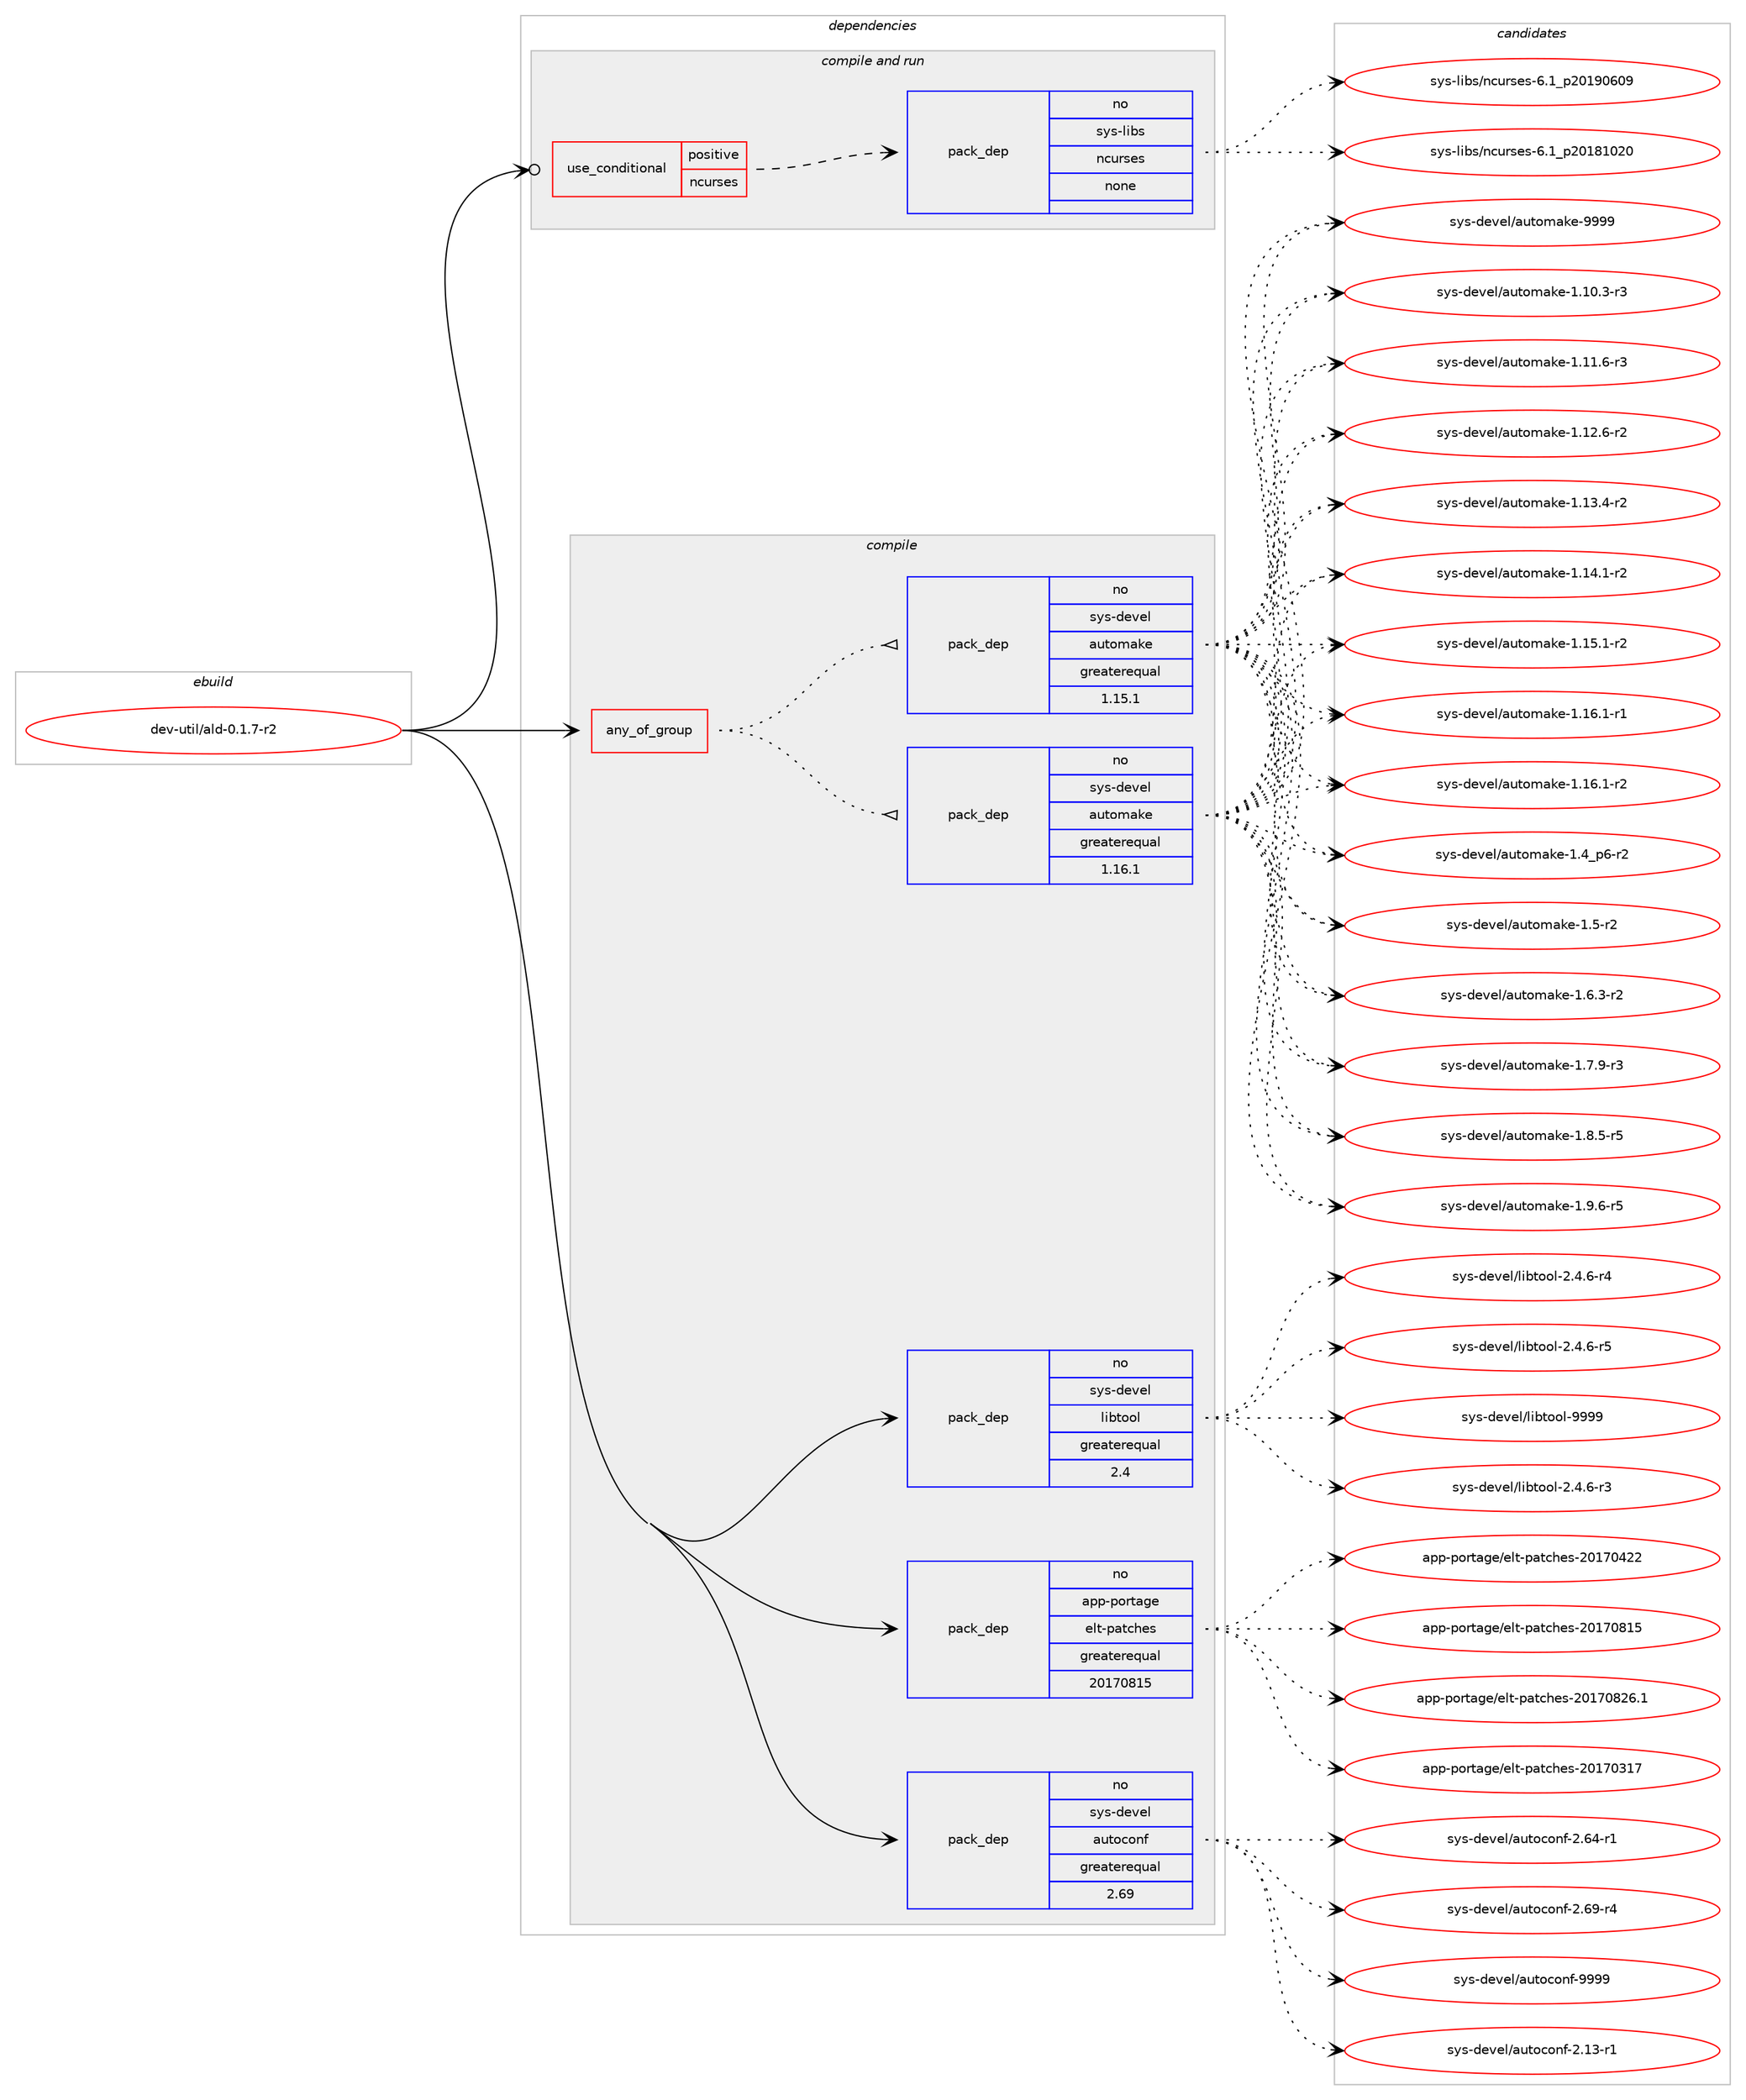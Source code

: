 digraph prolog {

# *************
# Graph options
# *************

newrank=true;
concentrate=true;
compound=true;
graph [rankdir=LR,fontname=Helvetica,fontsize=10,ranksep=1.5];#, ranksep=2.5, nodesep=0.2];
edge  [arrowhead=vee];
node  [fontname=Helvetica,fontsize=10];

# **********
# The ebuild
# **********

subgraph cluster_leftcol {
color=gray;
rank=same;
label=<<i>ebuild</i>>;
id [label="dev-util/ald-0.1.7-r2", color=red, width=4, href="../dev-util/ald-0.1.7-r2.svg"];
}

# ****************
# The dependencies
# ****************

subgraph cluster_midcol {
color=gray;
label=<<i>dependencies</i>>;
subgraph cluster_compile {
fillcolor="#eeeeee";
style=filled;
label=<<i>compile</i>>;
subgraph any11707 {
dependency725018 [label=<<TABLE BORDER="0" CELLBORDER="1" CELLSPACING="0" CELLPADDING="4"><TR><TD CELLPADDING="10">any_of_group</TD></TR></TABLE>>, shape=none, color=red];subgraph pack531188 {
dependency725019 [label=<<TABLE BORDER="0" CELLBORDER="1" CELLSPACING="0" CELLPADDING="4" WIDTH="220"><TR><TD ROWSPAN="6" CELLPADDING="30">pack_dep</TD></TR><TR><TD WIDTH="110">no</TD></TR><TR><TD>sys-devel</TD></TR><TR><TD>automake</TD></TR><TR><TD>greaterequal</TD></TR><TR><TD>1.16.1</TD></TR></TABLE>>, shape=none, color=blue];
}
dependency725018:e -> dependency725019:w [weight=20,style="dotted",arrowhead="oinv"];
subgraph pack531189 {
dependency725020 [label=<<TABLE BORDER="0" CELLBORDER="1" CELLSPACING="0" CELLPADDING="4" WIDTH="220"><TR><TD ROWSPAN="6" CELLPADDING="30">pack_dep</TD></TR><TR><TD WIDTH="110">no</TD></TR><TR><TD>sys-devel</TD></TR><TR><TD>automake</TD></TR><TR><TD>greaterequal</TD></TR><TR><TD>1.15.1</TD></TR></TABLE>>, shape=none, color=blue];
}
dependency725018:e -> dependency725020:w [weight=20,style="dotted",arrowhead="oinv"];
}
id:e -> dependency725018:w [weight=20,style="solid",arrowhead="vee"];
subgraph pack531190 {
dependency725021 [label=<<TABLE BORDER="0" CELLBORDER="1" CELLSPACING="0" CELLPADDING="4" WIDTH="220"><TR><TD ROWSPAN="6" CELLPADDING="30">pack_dep</TD></TR><TR><TD WIDTH="110">no</TD></TR><TR><TD>app-portage</TD></TR><TR><TD>elt-patches</TD></TR><TR><TD>greaterequal</TD></TR><TR><TD>20170815</TD></TR></TABLE>>, shape=none, color=blue];
}
id:e -> dependency725021:w [weight=20,style="solid",arrowhead="vee"];
subgraph pack531191 {
dependency725022 [label=<<TABLE BORDER="0" CELLBORDER="1" CELLSPACING="0" CELLPADDING="4" WIDTH="220"><TR><TD ROWSPAN="6" CELLPADDING="30">pack_dep</TD></TR><TR><TD WIDTH="110">no</TD></TR><TR><TD>sys-devel</TD></TR><TR><TD>autoconf</TD></TR><TR><TD>greaterequal</TD></TR><TR><TD>2.69</TD></TR></TABLE>>, shape=none, color=blue];
}
id:e -> dependency725022:w [weight=20,style="solid",arrowhead="vee"];
subgraph pack531192 {
dependency725023 [label=<<TABLE BORDER="0" CELLBORDER="1" CELLSPACING="0" CELLPADDING="4" WIDTH="220"><TR><TD ROWSPAN="6" CELLPADDING="30">pack_dep</TD></TR><TR><TD WIDTH="110">no</TD></TR><TR><TD>sys-devel</TD></TR><TR><TD>libtool</TD></TR><TR><TD>greaterequal</TD></TR><TR><TD>2.4</TD></TR></TABLE>>, shape=none, color=blue];
}
id:e -> dependency725023:w [weight=20,style="solid",arrowhead="vee"];
}
subgraph cluster_compileandrun {
fillcolor="#eeeeee";
style=filled;
label=<<i>compile and run</i>>;
subgraph cond181745 {
dependency725024 [label=<<TABLE BORDER="0" CELLBORDER="1" CELLSPACING="0" CELLPADDING="4"><TR><TD ROWSPAN="3" CELLPADDING="10">use_conditional</TD></TR><TR><TD>positive</TD></TR><TR><TD>ncurses</TD></TR></TABLE>>, shape=none, color=red];
subgraph pack531193 {
dependency725025 [label=<<TABLE BORDER="0" CELLBORDER="1" CELLSPACING="0" CELLPADDING="4" WIDTH="220"><TR><TD ROWSPAN="6" CELLPADDING="30">pack_dep</TD></TR><TR><TD WIDTH="110">no</TD></TR><TR><TD>sys-libs</TD></TR><TR><TD>ncurses</TD></TR><TR><TD>none</TD></TR><TR><TD></TD></TR></TABLE>>, shape=none, color=blue];
}
dependency725024:e -> dependency725025:w [weight=20,style="dashed",arrowhead="vee"];
}
id:e -> dependency725024:w [weight=20,style="solid",arrowhead="odotvee"];
}
subgraph cluster_run {
fillcolor="#eeeeee";
style=filled;
label=<<i>run</i>>;
}
}

# **************
# The candidates
# **************

subgraph cluster_choices {
rank=same;
color=gray;
label=<<i>candidates</i>>;

subgraph choice531188 {
color=black;
nodesep=1;
choice11512111545100101118101108479711711611110997107101454946494846514511451 [label="sys-devel/automake-1.10.3-r3", color=red, width=4,href="../sys-devel/automake-1.10.3-r3.svg"];
choice11512111545100101118101108479711711611110997107101454946494946544511451 [label="sys-devel/automake-1.11.6-r3", color=red, width=4,href="../sys-devel/automake-1.11.6-r3.svg"];
choice11512111545100101118101108479711711611110997107101454946495046544511450 [label="sys-devel/automake-1.12.6-r2", color=red, width=4,href="../sys-devel/automake-1.12.6-r2.svg"];
choice11512111545100101118101108479711711611110997107101454946495146524511450 [label="sys-devel/automake-1.13.4-r2", color=red, width=4,href="../sys-devel/automake-1.13.4-r2.svg"];
choice11512111545100101118101108479711711611110997107101454946495246494511450 [label="sys-devel/automake-1.14.1-r2", color=red, width=4,href="../sys-devel/automake-1.14.1-r2.svg"];
choice11512111545100101118101108479711711611110997107101454946495346494511450 [label="sys-devel/automake-1.15.1-r2", color=red, width=4,href="../sys-devel/automake-1.15.1-r2.svg"];
choice11512111545100101118101108479711711611110997107101454946495446494511449 [label="sys-devel/automake-1.16.1-r1", color=red, width=4,href="../sys-devel/automake-1.16.1-r1.svg"];
choice11512111545100101118101108479711711611110997107101454946495446494511450 [label="sys-devel/automake-1.16.1-r2", color=red, width=4,href="../sys-devel/automake-1.16.1-r2.svg"];
choice115121115451001011181011084797117116111109971071014549465295112544511450 [label="sys-devel/automake-1.4_p6-r2", color=red, width=4,href="../sys-devel/automake-1.4_p6-r2.svg"];
choice11512111545100101118101108479711711611110997107101454946534511450 [label="sys-devel/automake-1.5-r2", color=red, width=4,href="../sys-devel/automake-1.5-r2.svg"];
choice115121115451001011181011084797117116111109971071014549465446514511450 [label="sys-devel/automake-1.6.3-r2", color=red, width=4,href="../sys-devel/automake-1.6.3-r2.svg"];
choice115121115451001011181011084797117116111109971071014549465546574511451 [label="sys-devel/automake-1.7.9-r3", color=red, width=4,href="../sys-devel/automake-1.7.9-r3.svg"];
choice115121115451001011181011084797117116111109971071014549465646534511453 [label="sys-devel/automake-1.8.5-r5", color=red, width=4,href="../sys-devel/automake-1.8.5-r5.svg"];
choice115121115451001011181011084797117116111109971071014549465746544511453 [label="sys-devel/automake-1.9.6-r5", color=red, width=4,href="../sys-devel/automake-1.9.6-r5.svg"];
choice115121115451001011181011084797117116111109971071014557575757 [label="sys-devel/automake-9999", color=red, width=4,href="../sys-devel/automake-9999.svg"];
dependency725019:e -> choice11512111545100101118101108479711711611110997107101454946494846514511451:w [style=dotted,weight="100"];
dependency725019:e -> choice11512111545100101118101108479711711611110997107101454946494946544511451:w [style=dotted,weight="100"];
dependency725019:e -> choice11512111545100101118101108479711711611110997107101454946495046544511450:w [style=dotted,weight="100"];
dependency725019:e -> choice11512111545100101118101108479711711611110997107101454946495146524511450:w [style=dotted,weight="100"];
dependency725019:e -> choice11512111545100101118101108479711711611110997107101454946495246494511450:w [style=dotted,weight="100"];
dependency725019:e -> choice11512111545100101118101108479711711611110997107101454946495346494511450:w [style=dotted,weight="100"];
dependency725019:e -> choice11512111545100101118101108479711711611110997107101454946495446494511449:w [style=dotted,weight="100"];
dependency725019:e -> choice11512111545100101118101108479711711611110997107101454946495446494511450:w [style=dotted,weight="100"];
dependency725019:e -> choice115121115451001011181011084797117116111109971071014549465295112544511450:w [style=dotted,weight="100"];
dependency725019:e -> choice11512111545100101118101108479711711611110997107101454946534511450:w [style=dotted,weight="100"];
dependency725019:e -> choice115121115451001011181011084797117116111109971071014549465446514511450:w [style=dotted,weight="100"];
dependency725019:e -> choice115121115451001011181011084797117116111109971071014549465546574511451:w [style=dotted,weight="100"];
dependency725019:e -> choice115121115451001011181011084797117116111109971071014549465646534511453:w [style=dotted,weight="100"];
dependency725019:e -> choice115121115451001011181011084797117116111109971071014549465746544511453:w [style=dotted,weight="100"];
dependency725019:e -> choice115121115451001011181011084797117116111109971071014557575757:w [style=dotted,weight="100"];
}
subgraph choice531189 {
color=black;
nodesep=1;
choice11512111545100101118101108479711711611110997107101454946494846514511451 [label="sys-devel/automake-1.10.3-r3", color=red, width=4,href="../sys-devel/automake-1.10.3-r3.svg"];
choice11512111545100101118101108479711711611110997107101454946494946544511451 [label="sys-devel/automake-1.11.6-r3", color=red, width=4,href="../sys-devel/automake-1.11.6-r3.svg"];
choice11512111545100101118101108479711711611110997107101454946495046544511450 [label="sys-devel/automake-1.12.6-r2", color=red, width=4,href="../sys-devel/automake-1.12.6-r2.svg"];
choice11512111545100101118101108479711711611110997107101454946495146524511450 [label="sys-devel/automake-1.13.4-r2", color=red, width=4,href="../sys-devel/automake-1.13.4-r2.svg"];
choice11512111545100101118101108479711711611110997107101454946495246494511450 [label="sys-devel/automake-1.14.1-r2", color=red, width=4,href="../sys-devel/automake-1.14.1-r2.svg"];
choice11512111545100101118101108479711711611110997107101454946495346494511450 [label="sys-devel/automake-1.15.1-r2", color=red, width=4,href="../sys-devel/automake-1.15.1-r2.svg"];
choice11512111545100101118101108479711711611110997107101454946495446494511449 [label="sys-devel/automake-1.16.1-r1", color=red, width=4,href="../sys-devel/automake-1.16.1-r1.svg"];
choice11512111545100101118101108479711711611110997107101454946495446494511450 [label="sys-devel/automake-1.16.1-r2", color=red, width=4,href="../sys-devel/automake-1.16.1-r2.svg"];
choice115121115451001011181011084797117116111109971071014549465295112544511450 [label="sys-devel/automake-1.4_p6-r2", color=red, width=4,href="../sys-devel/automake-1.4_p6-r2.svg"];
choice11512111545100101118101108479711711611110997107101454946534511450 [label="sys-devel/automake-1.5-r2", color=red, width=4,href="../sys-devel/automake-1.5-r2.svg"];
choice115121115451001011181011084797117116111109971071014549465446514511450 [label="sys-devel/automake-1.6.3-r2", color=red, width=4,href="../sys-devel/automake-1.6.3-r2.svg"];
choice115121115451001011181011084797117116111109971071014549465546574511451 [label="sys-devel/automake-1.7.9-r3", color=red, width=4,href="../sys-devel/automake-1.7.9-r3.svg"];
choice115121115451001011181011084797117116111109971071014549465646534511453 [label="sys-devel/automake-1.8.5-r5", color=red, width=4,href="../sys-devel/automake-1.8.5-r5.svg"];
choice115121115451001011181011084797117116111109971071014549465746544511453 [label="sys-devel/automake-1.9.6-r5", color=red, width=4,href="../sys-devel/automake-1.9.6-r5.svg"];
choice115121115451001011181011084797117116111109971071014557575757 [label="sys-devel/automake-9999", color=red, width=4,href="../sys-devel/automake-9999.svg"];
dependency725020:e -> choice11512111545100101118101108479711711611110997107101454946494846514511451:w [style=dotted,weight="100"];
dependency725020:e -> choice11512111545100101118101108479711711611110997107101454946494946544511451:w [style=dotted,weight="100"];
dependency725020:e -> choice11512111545100101118101108479711711611110997107101454946495046544511450:w [style=dotted,weight="100"];
dependency725020:e -> choice11512111545100101118101108479711711611110997107101454946495146524511450:w [style=dotted,weight="100"];
dependency725020:e -> choice11512111545100101118101108479711711611110997107101454946495246494511450:w [style=dotted,weight="100"];
dependency725020:e -> choice11512111545100101118101108479711711611110997107101454946495346494511450:w [style=dotted,weight="100"];
dependency725020:e -> choice11512111545100101118101108479711711611110997107101454946495446494511449:w [style=dotted,weight="100"];
dependency725020:e -> choice11512111545100101118101108479711711611110997107101454946495446494511450:w [style=dotted,weight="100"];
dependency725020:e -> choice115121115451001011181011084797117116111109971071014549465295112544511450:w [style=dotted,weight="100"];
dependency725020:e -> choice11512111545100101118101108479711711611110997107101454946534511450:w [style=dotted,weight="100"];
dependency725020:e -> choice115121115451001011181011084797117116111109971071014549465446514511450:w [style=dotted,weight="100"];
dependency725020:e -> choice115121115451001011181011084797117116111109971071014549465546574511451:w [style=dotted,weight="100"];
dependency725020:e -> choice115121115451001011181011084797117116111109971071014549465646534511453:w [style=dotted,weight="100"];
dependency725020:e -> choice115121115451001011181011084797117116111109971071014549465746544511453:w [style=dotted,weight="100"];
dependency725020:e -> choice115121115451001011181011084797117116111109971071014557575757:w [style=dotted,weight="100"];
}
subgraph choice531190 {
color=black;
nodesep=1;
choice97112112451121111141169710310147101108116451129711699104101115455048495548514955 [label="app-portage/elt-patches-20170317", color=red, width=4,href="../app-portage/elt-patches-20170317.svg"];
choice97112112451121111141169710310147101108116451129711699104101115455048495548525050 [label="app-portage/elt-patches-20170422", color=red, width=4,href="../app-portage/elt-patches-20170422.svg"];
choice97112112451121111141169710310147101108116451129711699104101115455048495548564953 [label="app-portage/elt-patches-20170815", color=red, width=4,href="../app-portage/elt-patches-20170815.svg"];
choice971121124511211111411697103101471011081164511297116991041011154550484955485650544649 [label="app-portage/elt-patches-20170826.1", color=red, width=4,href="../app-portage/elt-patches-20170826.1.svg"];
dependency725021:e -> choice97112112451121111141169710310147101108116451129711699104101115455048495548514955:w [style=dotted,weight="100"];
dependency725021:e -> choice97112112451121111141169710310147101108116451129711699104101115455048495548525050:w [style=dotted,weight="100"];
dependency725021:e -> choice97112112451121111141169710310147101108116451129711699104101115455048495548564953:w [style=dotted,weight="100"];
dependency725021:e -> choice971121124511211111411697103101471011081164511297116991041011154550484955485650544649:w [style=dotted,weight="100"];
}
subgraph choice531191 {
color=black;
nodesep=1;
choice1151211154510010111810110847971171161119911111010245504649514511449 [label="sys-devel/autoconf-2.13-r1", color=red, width=4,href="../sys-devel/autoconf-2.13-r1.svg"];
choice1151211154510010111810110847971171161119911111010245504654524511449 [label="sys-devel/autoconf-2.64-r1", color=red, width=4,href="../sys-devel/autoconf-2.64-r1.svg"];
choice1151211154510010111810110847971171161119911111010245504654574511452 [label="sys-devel/autoconf-2.69-r4", color=red, width=4,href="../sys-devel/autoconf-2.69-r4.svg"];
choice115121115451001011181011084797117116111991111101024557575757 [label="sys-devel/autoconf-9999", color=red, width=4,href="../sys-devel/autoconf-9999.svg"];
dependency725022:e -> choice1151211154510010111810110847971171161119911111010245504649514511449:w [style=dotted,weight="100"];
dependency725022:e -> choice1151211154510010111810110847971171161119911111010245504654524511449:w [style=dotted,weight="100"];
dependency725022:e -> choice1151211154510010111810110847971171161119911111010245504654574511452:w [style=dotted,weight="100"];
dependency725022:e -> choice115121115451001011181011084797117116111991111101024557575757:w [style=dotted,weight="100"];
}
subgraph choice531192 {
color=black;
nodesep=1;
choice1151211154510010111810110847108105981161111111084550465246544511451 [label="sys-devel/libtool-2.4.6-r3", color=red, width=4,href="../sys-devel/libtool-2.4.6-r3.svg"];
choice1151211154510010111810110847108105981161111111084550465246544511452 [label="sys-devel/libtool-2.4.6-r4", color=red, width=4,href="../sys-devel/libtool-2.4.6-r4.svg"];
choice1151211154510010111810110847108105981161111111084550465246544511453 [label="sys-devel/libtool-2.4.6-r5", color=red, width=4,href="../sys-devel/libtool-2.4.6-r5.svg"];
choice1151211154510010111810110847108105981161111111084557575757 [label="sys-devel/libtool-9999", color=red, width=4,href="../sys-devel/libtool-9999.svg"];
dependency725023:e -> choice1151211154510010111810110847108105981161111111084550465246544511451:w [style=dotted,weight="100"];
dependency725023:e -> choice1151211154510010111810110847108105981161111111084550465246544511452:w [style=dotted,weight="100"];
dependency725023:e -> choice1151211154510010111810110847108105981161111111084550465246544511453:w [style=dotted,weight="100"];
dependency725023:e -> choice1151211154510010111810110847108105981161111111084557575757:w [style=dotted,weight="100"];
}
subgraph choice531193 {
color=black;
nodesep=1;
choice1151211154510810598115471109911711411510111545544649951125048495649485048 [label="sys-libs/ncurses-6.1_p20181020", color=red, width=4,href="../sys-libs/ncurses-6.1_p20181020.svg"];
choice1151211154510810598115471109911711411510111545544649951125048495748544857 [label="sys-libs/ncurses-6.1_p20190609", color=red, width=4,href="../sys-libs/ncurses-6.1_p20190609.svg"];
dependency725025:e -> choice1151211154510810598115471109911711411510111545544649951125048495649485048:w [style=dotted,weight="100"];
dependency725025:e -> choice1151211154510810598115471109911711411510111545544649951125048495748544857:w [style=dotted,weight="100"];
}
}

}
